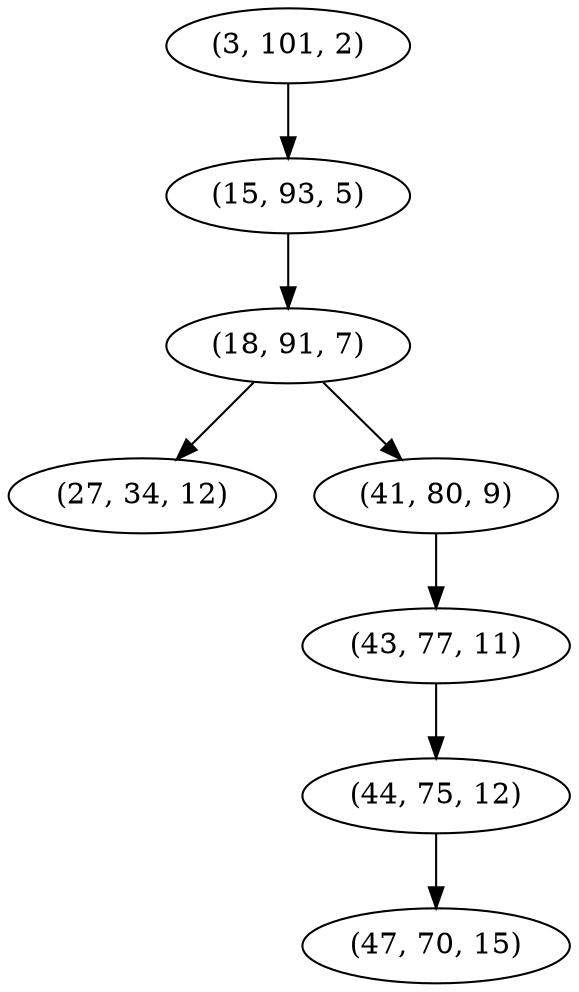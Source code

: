 digraph tree {
    "(3, 101, 2)";
    "(15, 93, 5)";
    "(18, 91, 7)";
    "(27, 34, 12)";
    "(41, 80, 9)";
    "(43, 77, 11)";
    "(44, 75, 12)";
    "(47, 70, 15)";
    "(3, 101, 2)" -> "(15, 93, 5)";
    "(15, 93, 5)" -> "(18, 91, 7)";
    "(18, 91, 7)" -> "(27, 34, 12)";
    "(18, 91, 7)" -> "(41, 80, 9)";
    "(41, 80, 9)" -> "(43, 77, 11)";
    "(43, 77, 11)" -> "(44, 75, 12)";
    "(44, 75, 12)" -> "(47, 70, 15)";
}
